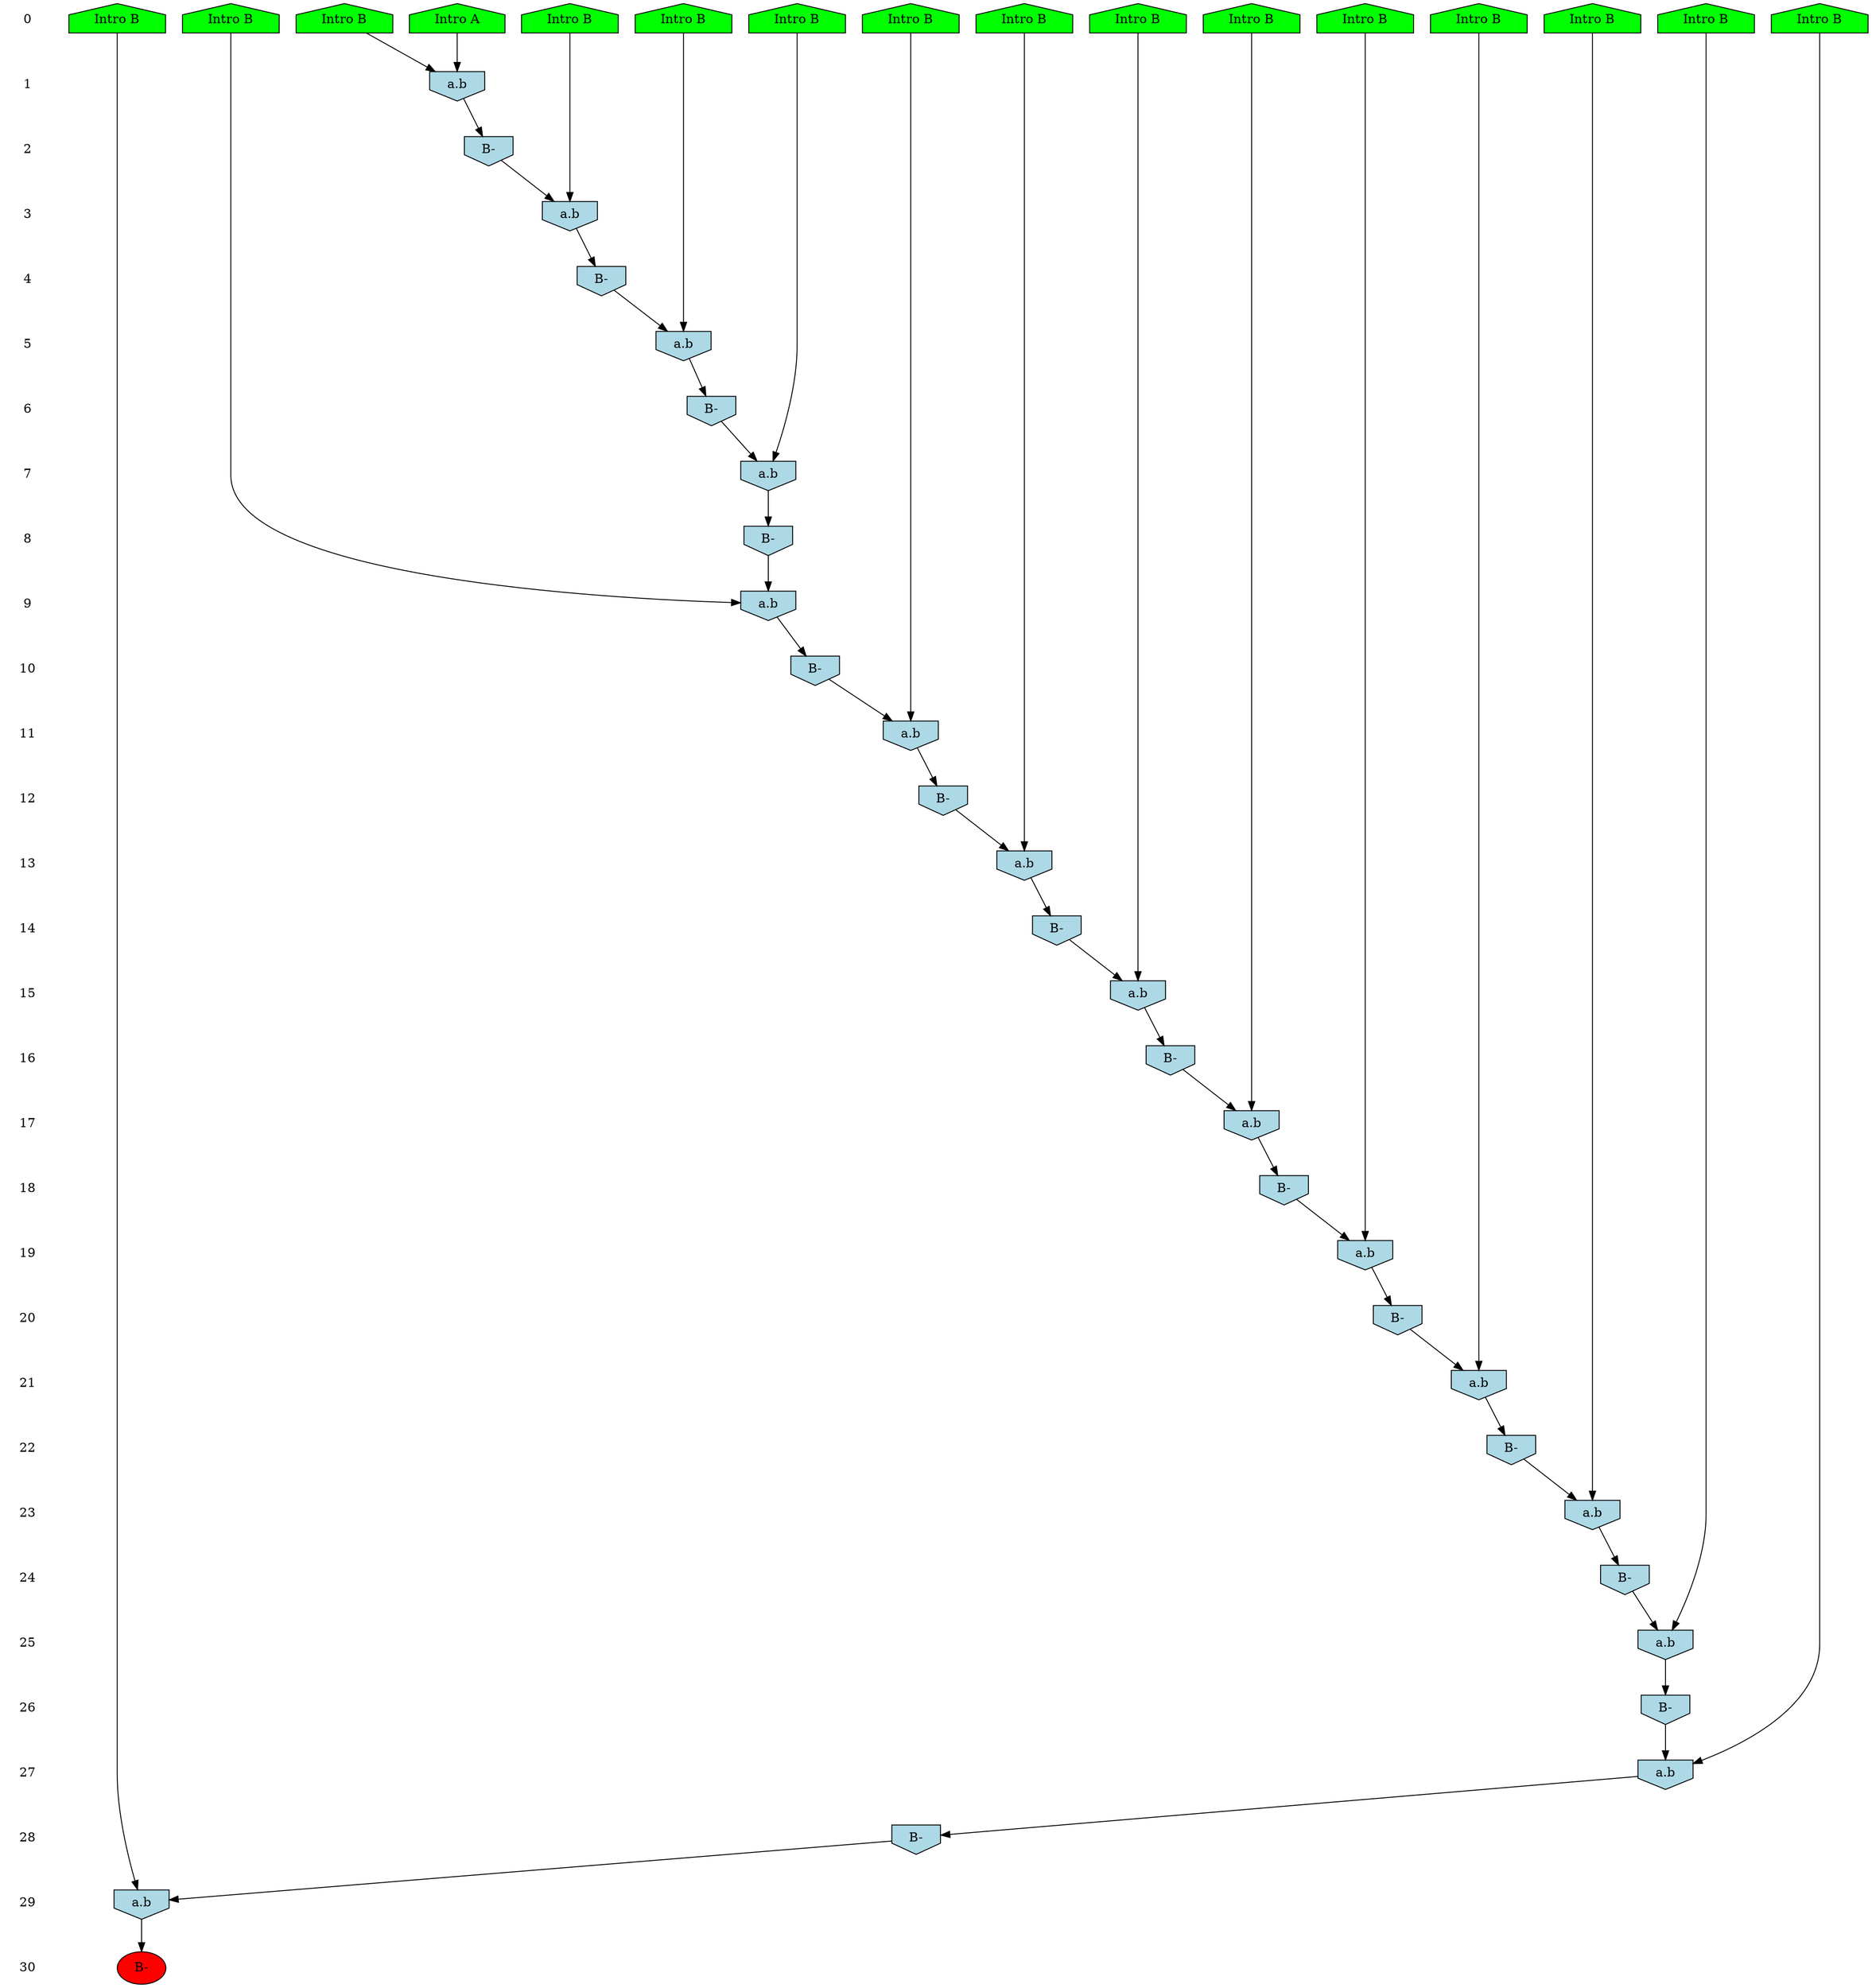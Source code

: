 /* Compression of 1 causal flows obtained in average at 1.455972E+01 t.u */
/* Compressed causal flows were: [15] */
digraph G{
 ranksep=.5 ; 
{ rank = same ; "0" [shape=plaintext] ; node_1 [label ="Intro B", shape=house, style=filled, fillcolor=green] ;
node_2 [label ="Intro B", shape=house, style=filled, fillcolor=green] ;
node_3 [label ="Intro B", shape=house, style=filled, fillcolor=green] ;
node_4 [label ="Intro B", shape=house, style=filled, fillcolor=green] ;
node_5 [label ="Intro B", shape=house, style=filled, fillcolor=green] ;
node_6 [label ="Intro B", shape=house, style=filled, fillcolor=green] ;
node_7 [label ="Intro B", shape=house, style=filled, fillcolor=green] ;
node_8 [label ="Intro B", shape=house, style=filled, fillcolor=green] ;
node_9 [label ="Intro B", shape=house, style=filled, fillcolor=green] ;
node_10 [label ="Intro B", shape=house, style=filled, fillcolor=green] ;
node_11 [label ="Intro B", shape=house, style=filled, fillcolor=green] ;
node_12 [label ="Intro B", shape=house, style=filled, fillcolor=green] ;
node_13 [label ="Intro B", shape=house, style=filled, fillcolor=green] ;
node_14 [label ="Intro B", shape=house, style=filled, fillcolor=green] ;
node_15 [label ="Intro B", shape=house, style=filled, fillcolor=green] ;
node_16 [label ="Intro A", shape=house, style=filled, fillcolor=green] ;
}
{ rank = same ; "1" [shape=plaintext] ; node_17 [label="a.b", shape=invhouse, style=filled, fillcolor = lightblue] ;
}
{ rank = same ; "2" [shape=plaintext] ; node_18 [label="B-", shape=invhouse, style=filled, fillcolor = lightblue] ;
}
{ rank = same ; "3" [shape=plaintext] ; node_19 [label="a.b", shape=invhouse, style=filled, fillcolor = lightblue] ;
}
{ rank = same ; "4" [shape=plaintext] ; node_20 [label="B-", shape=invhouse, style=filled, fillcolor = lightblue] ;
}
{ rank = same ; "5" [shape=plaintext] ; node_21 [label="a.b", shape=invhouse, style=filled, fillcolor = lightblue] ;
}
{ rank = same ; "6" [shape=plaintext] ; node_22 [label="B-", shape=invhouse, style=filled, fillcolor = lightblue] ;
}
{ rank = same ; "7" [shape=plaintext] ; node_23 [label="a.b", shape=invhouse, style=filled, fillcolor = lightblue] ;
}
{ rank = same ; "8" [shape=plaintext] ; node_24 [label="B-", shape=invhouse, style=filled, fillcolor = lightblue] ;
}
{ rank = same ; "9" [shape=plaintext] ; node_25 [label="a.b", shape=invhouse, style=filled, fillcolor = lightblue] ;
}
{ rank = same ; "10" [shape=plaintext] ; node_26 [label="B-", shape=invhouse, style=filled, fillcolor = lightblue] ;
}
{ rank = same ; "11" [shape=plaintext] ; node_27 [label="a.b", shape=invhouse, style=filled, fillcolor = lightblue] ;
}
{ rank = same ; "12" [shape=plaintext] ; node_28 [label="B-", shape=invhouse, style=filled, fillcolor = lightblue] ;
}
{ rank = same ; "13" [shape=plaintext] ; node_29 [label="a.b", shape=invhouse, style=filled, fillcolor = lightblue] ;
}
{ rank = same ; "14" [shape=plaintext] ; node_30 [label="B-", shape=invhouse, style=filled, fillcolor = lightblue] ;
}
{ rank = same ; "15" [shape=plaintext] ; node_31 [label="a.b", shape=invhouse, style=filled, fillcolor = lightblue] ;
}
{ rank = same ; "16" [shape=plaintext] ; node_32 [label="B-", shape=invhouse, style=filled, fillcolor = lightblue] ;
}
{ rank = same ; "17" [shape=plaintext] ; node_33 [label="a.b", shape=invhouse, style=filled, fillcolor = lightblue] ;
}
{ rank = same ; "18" [shape=plaintext] ; node_34 [label="B-", shape=invhouse, style=filled, fillcolor = lightblue] ;
}
{ rank = same ; "19" [shape=plaintext] ; node_35 [label="a.b", shape=invhouse, style=filled, fillcolor = lightblue] ;
}
{ rank = same ; "20" [shape=plaintext] ; node_36 [label="B-", shape=invhouse, style=filled, fillcolor = lightblue] ;
}
{ rank = same ; "21" [shape=plaintext] ; node_37 [label="a.b", shape=invhouse, style=filled, fillcolor = lightblue] ;
}
{ rank = same ; "22" [shape=plaintext] ; node_38 [label="B-", shape=invhouse, style=filled, fillcolor = lightblue] ;
}
{ rank = same ; "23" [shape=plaintext] ; node_39 [label="a.b", shape=invhouse, style=filled, fillcolor = lightblue] ;
}
{ rank = same ; "24" [shape=plaintext] ; node_40 [label="B-", shape=invhouse, style=filled, fillcolor = lightblue] ;
}
{ rank = same ; "25" [shape=plaintext] ; node_41 [label="a.b", shape=invhouse, style=filled, fillcolor = lightblue] ;
}
{ rank = same ; "26" [shape=plaintext] ; node_42 [label="B-", shape=invhouse, style=filled, fillcolor = lightblue] ;
}
{ rank = same ; "27" [shape=plaintext] ; node_43 [label="a.b", shape=invhouse, style=filled, fillcolor = lightblue] ;
}
{ rank = same ; "28" [shape=plaintext] ; node_44 [label="B-", shape=invhouse, style=filled, fillcolor = lightblue] ;
}
{ rank = same ; "29" [shape=plaintext] ; node_45 [label="a.b", shape=invhouse, style=filled, fillcolor = lightblue] ;
}
{ rank = same ; "30" [shape=plaintext] ; node_46 [label ="B-", style=filled, fillcolor=red] ;
}
"0" -> "1" [style="invis"]; 
"1" -> "2" [style="invis"]; 
"2" -> "3" [style="invis"]; 
"3" -> "4" [style="invis"]; 
"4" -> "5" [style="invis"]; 
"5" -> "6" [style="invis"]; 
"6" -> "7" [style="invis"]; 
"7" -> "8" [style="invis"]; 
"8" -> "9" [style="invis"]; 
"9" -> "10" [style="invis"]; 
"10" -> "11" [style="invis"]; 
"11" -> "12" [style="invis"]; 
"12" -> "13" [style="invis"]; 
"13" -> "14" [style="invis"]; 
"14" -> "15" [style="invis"]; 
"15" -> "16" [style="invis"]; 
"16" -> "17" [style="invis"]; 
"17" -> "18" [style="invis"]; 
"18" -> "19" [style="invis"]; 
"19" -> "20" [style="invis"]; 
"20" -> "21" [style="invis"]; 
"21" -> "22" [style="invis"]; 
"22" -> "23" [style="invis"]; 
"23" -> "24" [style="invis"]; 
"24" -> "25" [style="invis"]; 
"25" -> "26" [style="invis"]; 
"26" -> "27" [style="invis"]; 
"27" -> "28" [style="invis"]; 
"28" -> "29" [style="invis"]; 
"29" -> "30" [style="invis"]; 
node_1 -> node_17
node_16 -> node_17
node_17 -> node_18
node_6 -> node_19
node_18 -> node_19
node_19 -> node_20
node_4 -> node_21
node_20 -> node_21
node_21 -> node_22
node_14 -> node_23
node_22 -> node_23
node_23 -> node_24
node_3 -> node_25
node_24 -> node_25
node_25 -> node_26
node_10 -> node_27
node_26 -> node_27
node_27 -> node_28
node_11 -> node_29
node_28 -> node_29
node_29 -> node_30
node_12 -> node_31
node_30 -> node_31
node_31 -> node_32
node_7 -> node_33
node_32 -> node_33
node_33 -> node_34
node_2 -> node_35
node_34 -> node_35
node_35 -> node_36
node_15 -> node_37
node_36 -> node_37
node_37 -> node_38
node_5 -> node_39
node_38 -> node_39
node_39 -> node_40
node_13 -> node_41
node_40 -> node_41
node_41 -> node_42
node_9 -> node_43
node_42 -> node_43
node_43 -> node_44
node_8 -> node_45
node_44 -> node_45
node_45 -> node_46
}
/*
 Dot generation time: 0.000506
*/